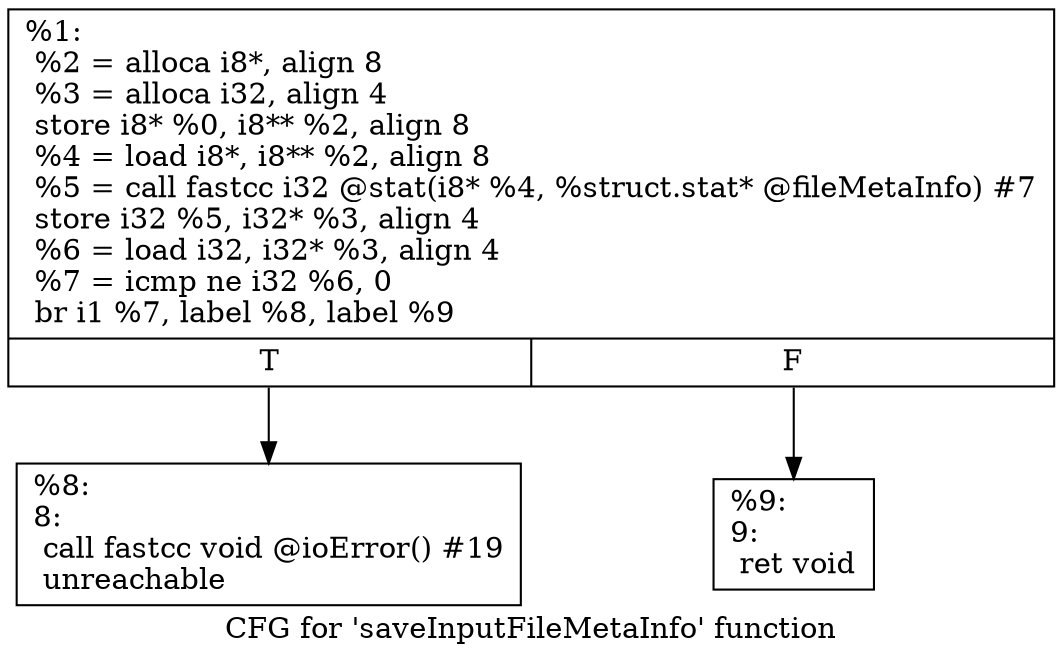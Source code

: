 digraph "CFG for 'saveInputFileMetaInfo' function" {
	label="CFG for 'saveInputFileMetaInfo' function";

	Node0x1c0c710 [shape=record,label="{%1:\l  %2 = alloca i8*, align 8\l  %3 = alloca i32, align 4\l  store i8* %0, i8** %2, align 8\l  %4 = load i8*, i8** %2, align 8\l  %5 = call fastcc i32 @stat(i8* %4, %struct.stat* @fileMetaInfo) #7\l  store i32 %5, i32* %3, align 4\l  %6 = load i32, i32* %3, align 4\l  %7 = icmp ne i32 %6, 0\l  br i1 %7, label %8, label %9\l|{<s0>T|<s1>F}}"];
	Node0x1c0c710:s0 -> Node0x1c0d090;
	Node0x1c0c710:s1 -> Node0x1c0d0e0;
	Node0x1c0d090 [shape=record,label="{%8:\l8:                                                \l  call fastcc void @ioError() #19\l  unreachable\l}"];
	Node0x1c0d0e0 [shape=record,label="{%9:\l9:                                                \l  ret void\l}"];
}
